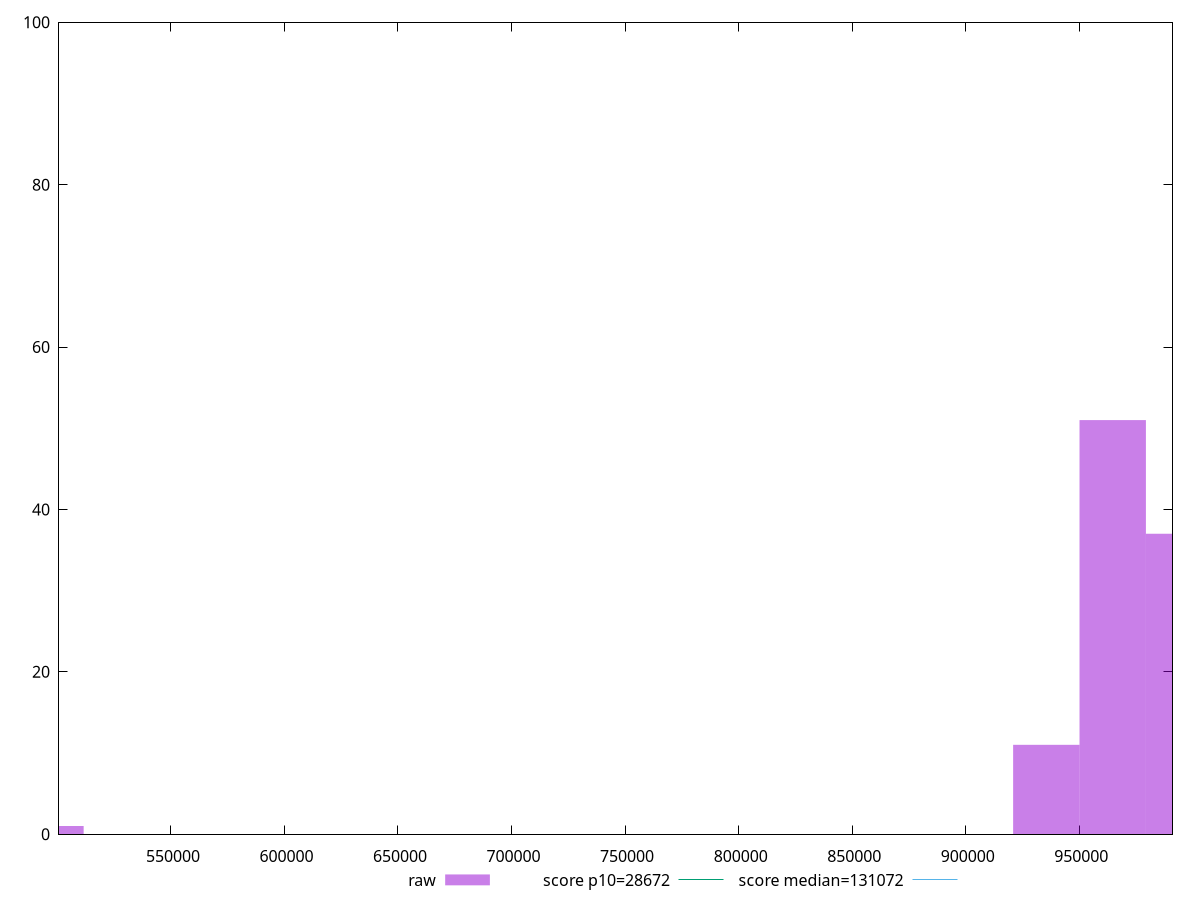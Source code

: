 reset

$raw <<EOF
964704.1487967172 51
993937.6078511631 37
935470.6897422712 11
496968.80392558157 1
EOF

set key outside below
set boxwidth 29233.459054445975
set xrange [500734.5017277777:991028.5493222222]
set yrange [0:100]
set trange [0:100]
set style fill transparent solid 0.5 noborder

set parametric
set terminal svg size 640, 490 enhanced background rgb 'white'
set output "reports/report_00030_2021-02-24T20-42-31.540Z/uses-long-cache-ttl/samples/astro/raw/histogram.svg"

plot $raw title "raw" with boxes, \
     28672,t title "score p10=28672", \
     131072,t title "score median=131072"

reset
